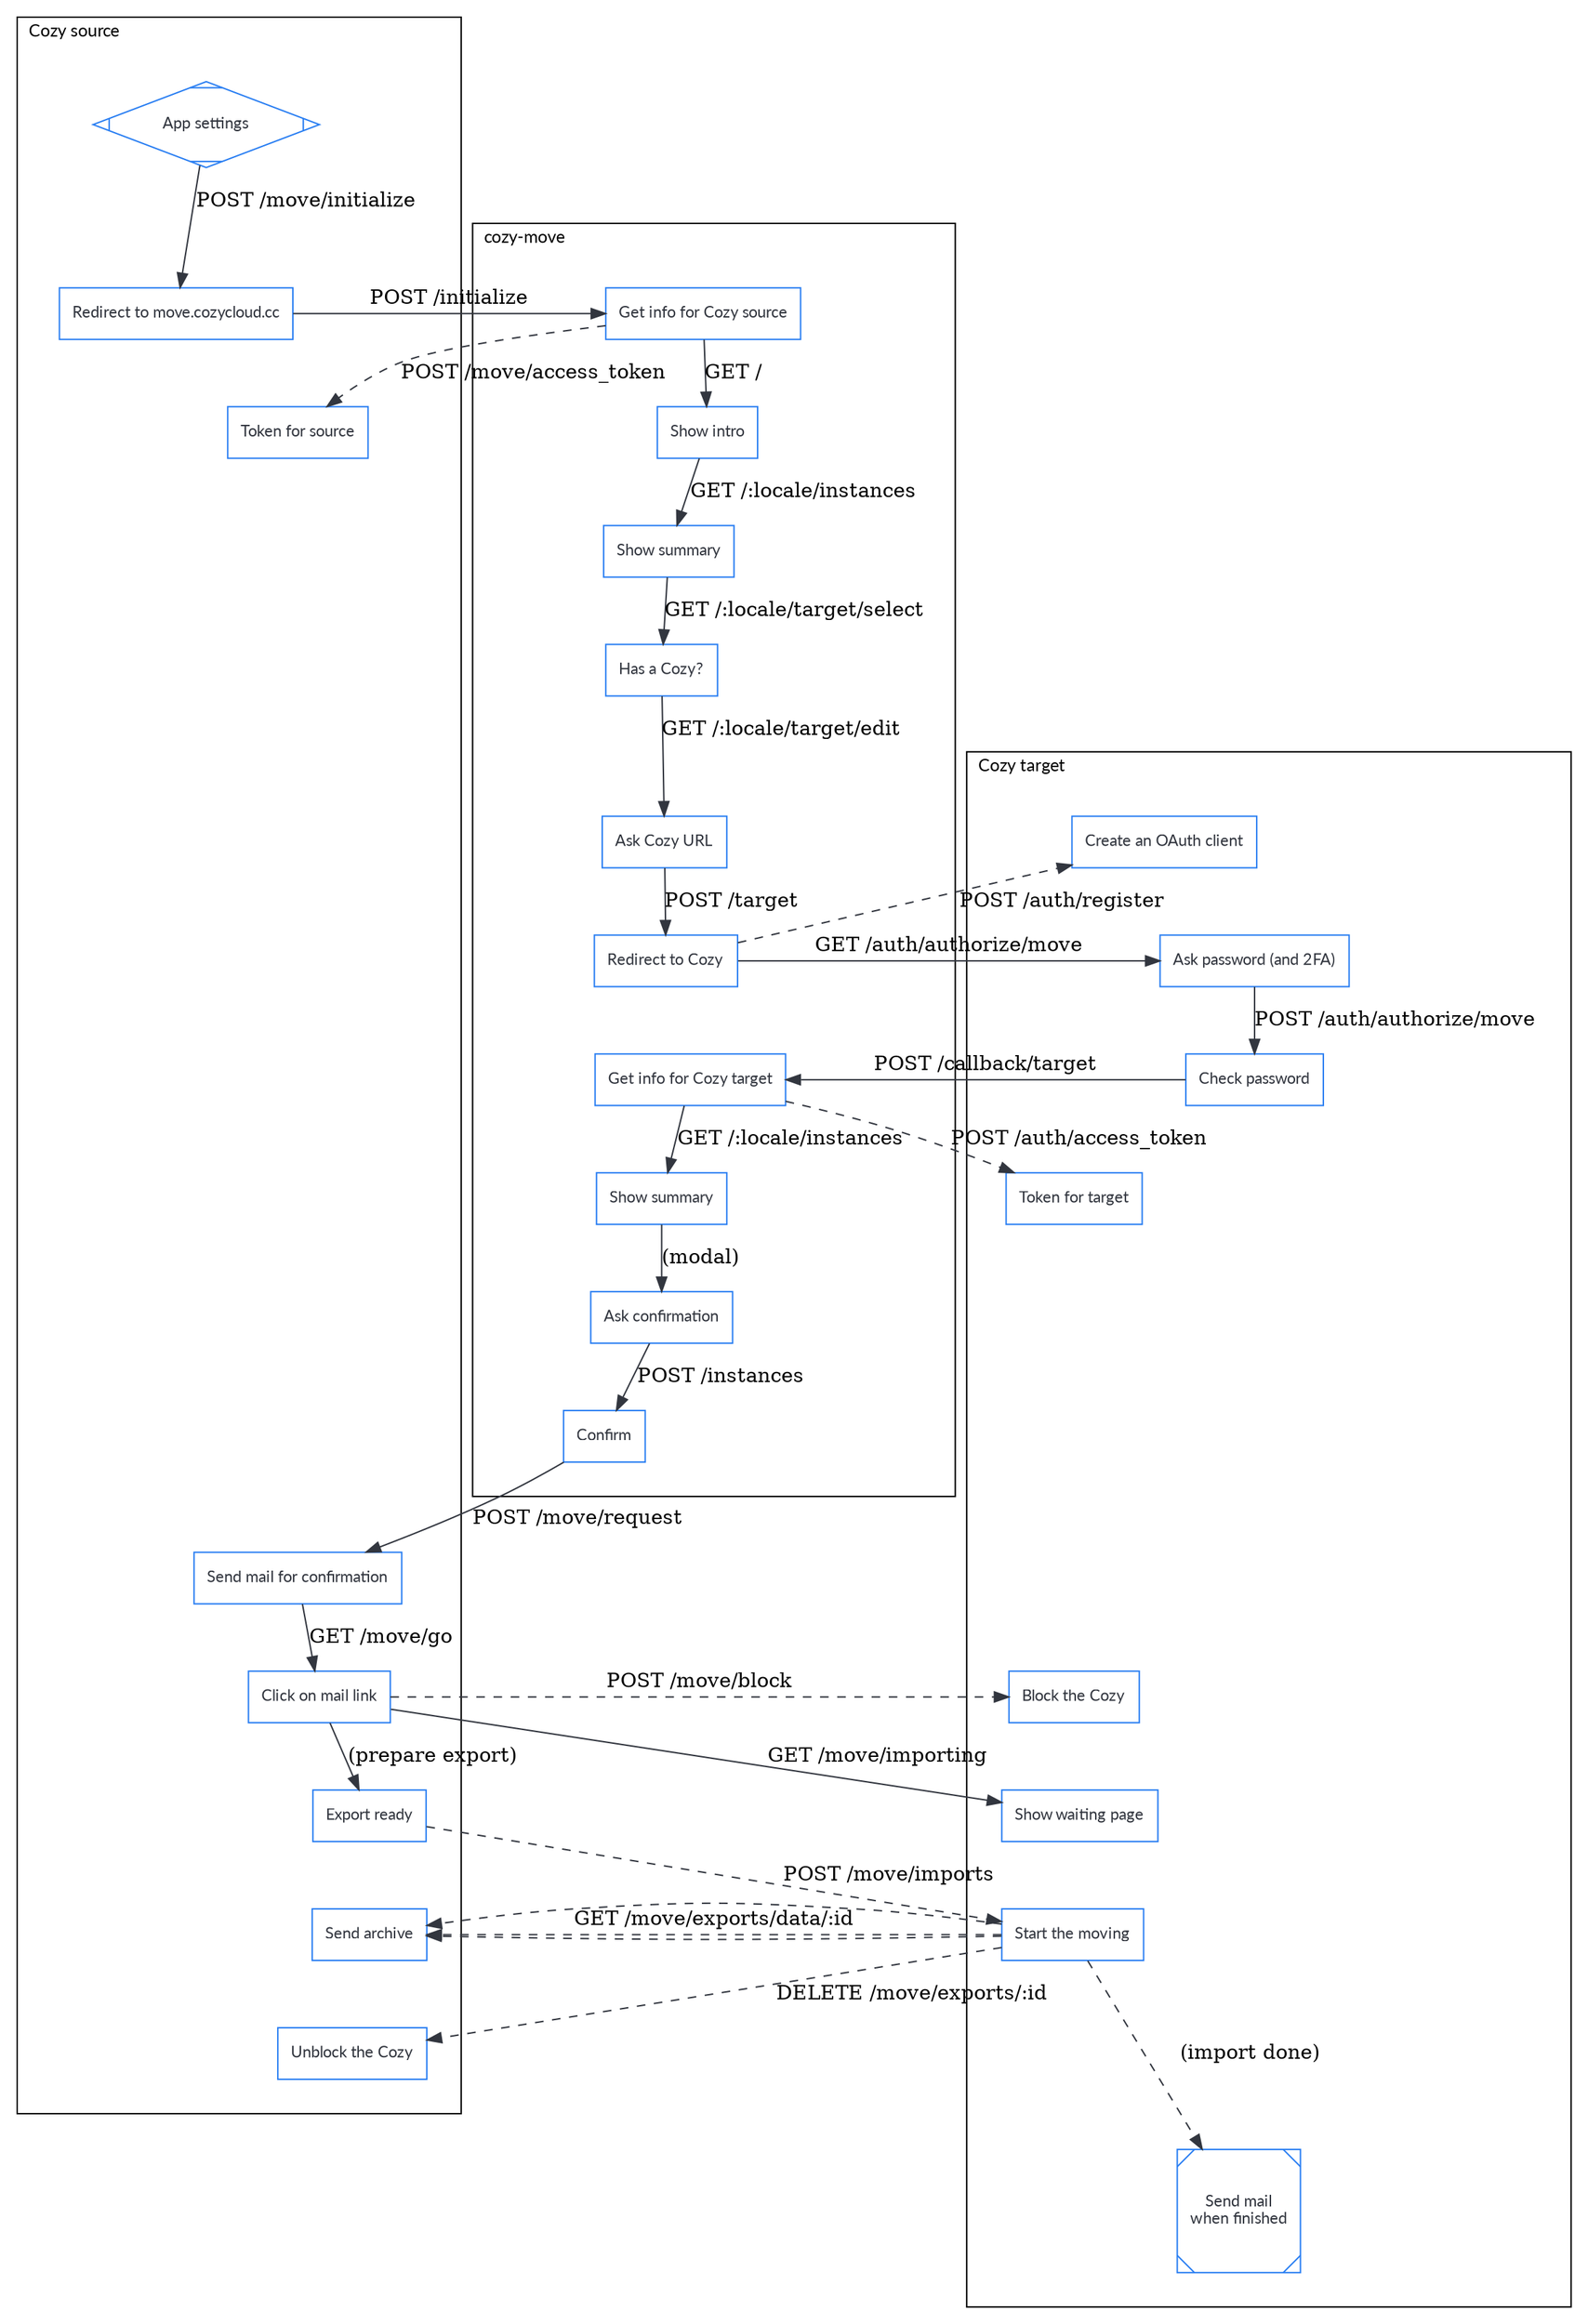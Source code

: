digraph bitwarden {
	graph [splines=true];
	node [shape="box", fontname="lato", fontsize=11, margin=0.12, color="#297EF2", fontcolor="#32363F"];
	edge [color="#32363F"];
	ranksep=0.45; nodesep=1.5;

	subgraph cluster_source {
		label="Cozy source"; labeljust="l"; fontname="lato"; fontsize=12; margin=24; rankdir=TB;
		s_settings [label="App settings"; shape="Mdiamond"]
		s_start [label="Redirect to move.cozycloud.cc"]
		s_token [label="Token for source"]
		s_confirm [label="Send mail for confirmation"]
		s_mail [label="Click on mail link"]
		s_ready [label="Export ready"]
		s_data [label="Send archive"]
		s_unblock [label="Unblock the Cozy"]
		s_fake_1, s_fake_2, s_fake_3, s_fake_4, s_fake_5, s_fake_6, s_fake_7, s_fake_8 [style="invis"]
	}

	subgraph cluster_move {
		label="cozy-move"; labeljust="l"; fontname="lato"; fontsize=12; margin=24;
		m_source [label="Get info for Cozy source"]
		m_intro [label="Show intro"]
		m_index_1 [label="Show summary"]
		m_select [label="Has a Cozy?"]
		m_edit [label="Ask Cozy URL"]
		m_post [label="Redirect to Cozy"]
		m_target [label="Get info for Cozy target"]
		m_index_2 [label="Show summary"]
		m_warning [label="Ask confirmation"]
		m_confirm [label="Confirm"]
	}

	subgraph cluster_target {
		label="Cozy target"; labeljust="l"; fontname="lato"; fontsize=12; margin=24;
		t_register [label="Create an OAuth client"]
		t_export [label="Ask password (and 2FA)"]
		t_export_2 [label="Check password"]
		t_token [label="Token for target"]
		t_block [label="Block the Cozy"]
		t_run [label="Start the moving"]
		t_wait [label="Show waiting page"]
		t_done [label="Send mail\nwhen finished"; shape="Msquare"]
		t_fake_1, t_fake_2, t_fake_3, t_fake_4 [style="invis"]
	}

	// User
	s_settings -> s_start [label="POST /move/initialize"]
	s_start -> m_source [label="POST /initialize"]
	m_source -> m_intro [label="GET /"]
	m_intro -> m_index_1 [label="GET /:locale/instances"]
	m_index_1 -> m_select [label="GET /:locale/target/select"]
	m_select -> m_edit [label="GET /:locale/target/edit"]
	m_edit -> m_post [label="POST /target"]
	m_post -> t_export [label="GET /auth/authorize/move"]
	t_export -> t_export_2 [label="POST /auth/authorize/move"]
	t_export_2 -> m_target [label="POST /callback/target"]
	m_target -> m_index_2 [label="GET /:locale/instances"]
	m_index_2 -> m_warning [label="(modal)"]
	m_warning -> m_confirm [label="POST /instances"]
	m_confirm -> s_confirm [label="POST /move/request"]
	s_confirm -> s_mail [label="GET /move/go"]
	s_mail -> t_wait [label="GET /move/importing"]

	// Server to server
	m_source -> s_token [label="POST /move/access_token"; style="dashed"]
	m_post -> t_register [label="POST /auth/register"; style="dashed"]
	m_target -> t_token [label="POST /auth/access_token"; style="dashed"]
	s_mail -> t_block [label="POST /move/block"; style="dashed"]
	s_mail -> s_ready [label="(prepare export)"]
	s_ready -> t_run [label="POST /move/imports"; style="dashed"]
	t_run -> s_data [label="GET /move/exports/data/:id"; style="dashed"]
	t_run -> s_data [style="dashed"]
	t_run -> s_data [style="dashed"]
	t_run -> s_unblock [label="DELETE /move/exports/:id"; style="dashed"]
	t_run -> t_done [label="(import done)"; style="dashed"]

	// Hidden, just to preserve order between nodes inside clusters
	s_start -> s_token [style="invis"]
	s_token -> s_fake_1 -> s_fake_2 -> s_fake_3 -> s_fake_4 -> s_fake_5 -> s_fake_6 -> s_fake_7 -> s_fake_8 -> s_confirm [style="invis"]
	m_post -> m_target [style="invis"]
	t_register -> t_export [style="invis"]
	t_export_2 -> t_token [style="invis"]
	t_token -> t_fake_1 -> t_fake_2 -> t_fake_3 -> t_block [style="invis"]
	t_block -> t_wait -> t_run -> t_fake_4 -> t_done [style="invis"]
	s_ready -> s_data -> s_unblock [style="invis"]
}
